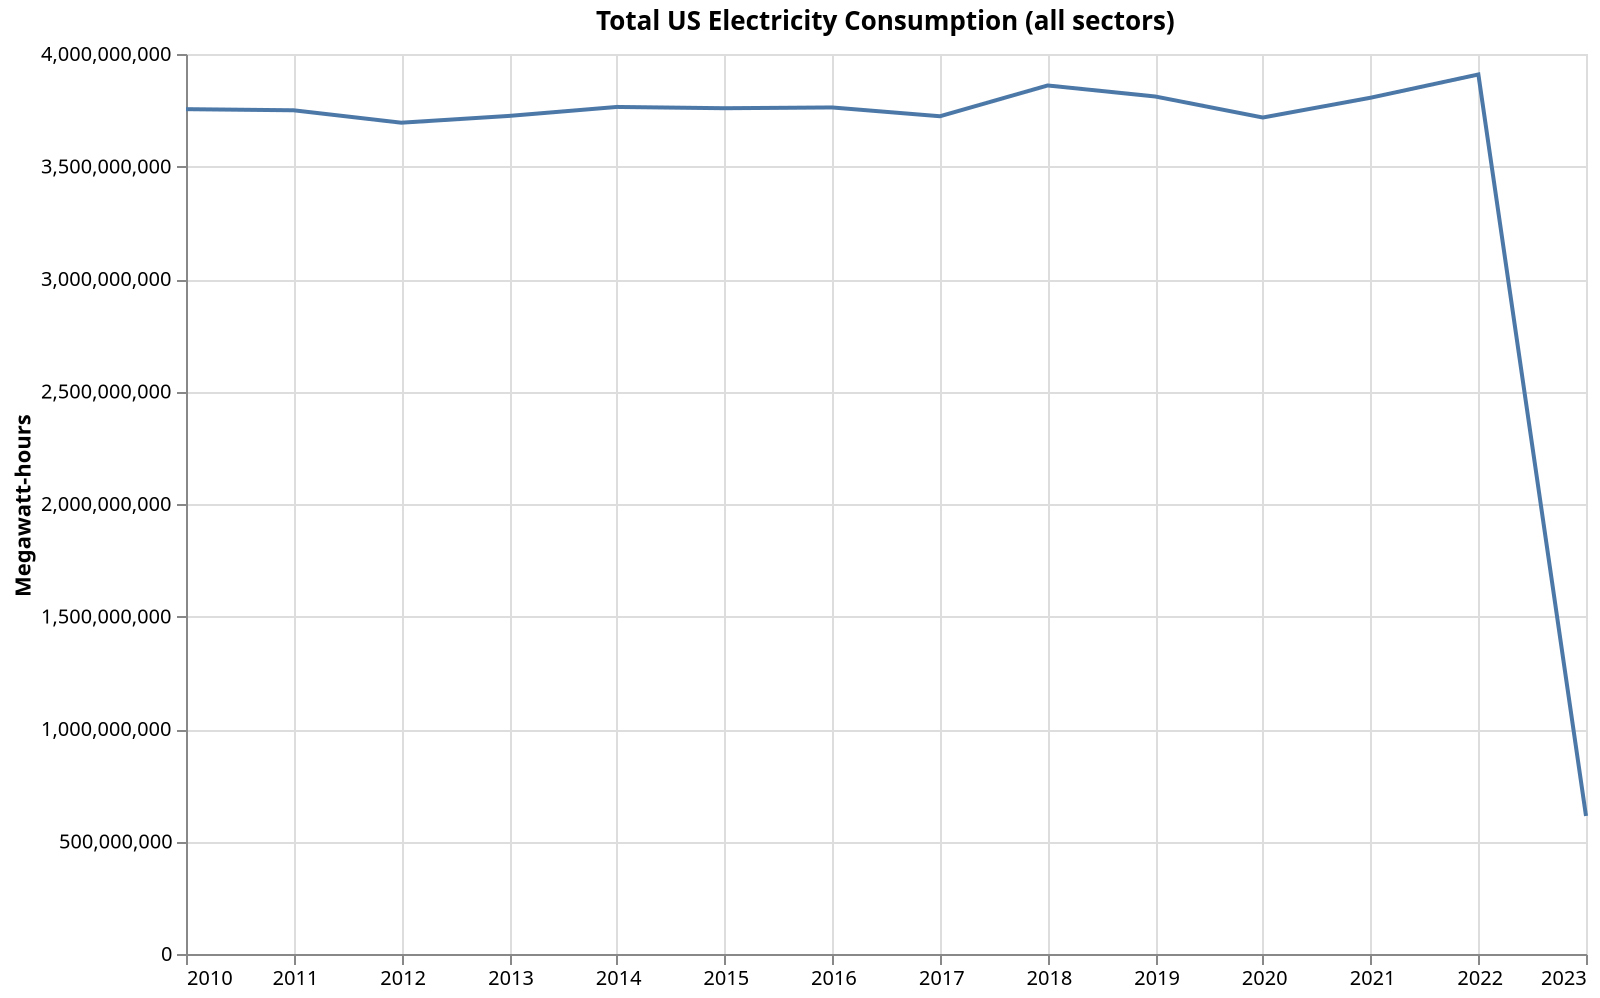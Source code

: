 {
  "config": {
    "view": {
      "continuousWidth": 400,
      "continuousHeight": 300
    }
  },
  "data": {
    "name": "data-02511300044ae6e18eb7302b5883863b"
  },
  "mark": "line",
  "background": "white",
  "encoding": {
    "x": {
      "axis": {
        "title": ""
      },
      "field": "Year",
      "type": "temporal"
    },
    "y": {
      "field": "Megawatt-hours",
      "type": "quantitative"
    }
  },
  "height": 450,
  "title": "Total US Electricity Consumption (all sectors)",
  "width": 700,
  "$schema": "https://vega.github.io/schema/vega-lite/v5.json",
  "datasets": {
    "data-02511300044ae6e18eb7302b5883863b": [
      {
        "Year": "2010-01-01T00:00:00",
        "Megawatt-hours": 3754841377
      },
      {
        "Year": "2011-01-01T00:00:00",
        "Megawatt-hours": 3749846184
      },
      {
        "Year": "2012-01-01T00:00:00",
        "Megawatt-hours": 3694649791
      },
      {
        "Year": "2013-01-01T00:00:00",
        "Megawatt-hours": 3724867829.370001
      },
      {
        "Year": "2014-01-01T00:00:00",
        "Megawatt-hours": 3764700270.750001
      },
      {
        "Year": "2015-01-01T00:00:00",
        "Megawatt-hours": 3758992392.5399966
      },
      {
        "Year": "2016-01-01T00:00:00",
        "Megawatt-hours": 3762461627.649998
      },
      {
        "Year": "2017-01-01T00:00:00",
        "Megawatt-hours": 3723355980.0500045
      },
      {
        "Year": "2018-01-01T00:00:00",
        "Megawatt-hours": 3860118799.6400013
      },
      {
        "Year": "2019-01-01T00:00:00",
        "Megawatt-hours": 3811150469.4899983
      },
      {
        "Year": "2020-01-01T00:00:00",
        "Megawatt-hours": 3717674484.46
      },
      {
        "Year": "2021-01-01T00:00:00",
        "Megawatt-hours": 3805874258.939997
      },
      {
        "Year": "2022-01-01T00:00:00",
        "Megawatt-hours": 3909052880.910002
      },
      {
        "Year": "2023-01-01T00:00:00",
        "Megawatt-hours": 613467866.7600002
      }
    ]
  }
}